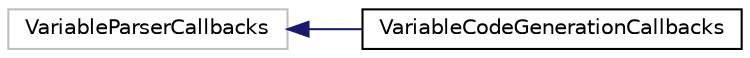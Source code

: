 digraph "Graphical Class Hierarchy"
{
  edge [fontname="Helvetica",fontsize="10",labelfontname="Helvetica",labelfontsize="10"];
  node [fontname="Helvetica",fontsize="10",shape=record];
  rankdir="LR";
  Node1 [label="VariableParserCallbacks",height=0.2,width=0.4,color="grey75", fillcolor="white", style="filled"];
  Node1 -> Node2 [dir="back",color="midnightblue",fontsize="10",style="solid",fontname="Helvetica"];
  Node2 [label="VariableCodeGenerationCallbacks",height=0.2,width=0.4,color="black", fillcolor="white", style="filled",URL="$d3/d05/class_variable_code_generation_callbacks.html",tooltip="Callbacks called to generate the code for getting a variable. "];
}
